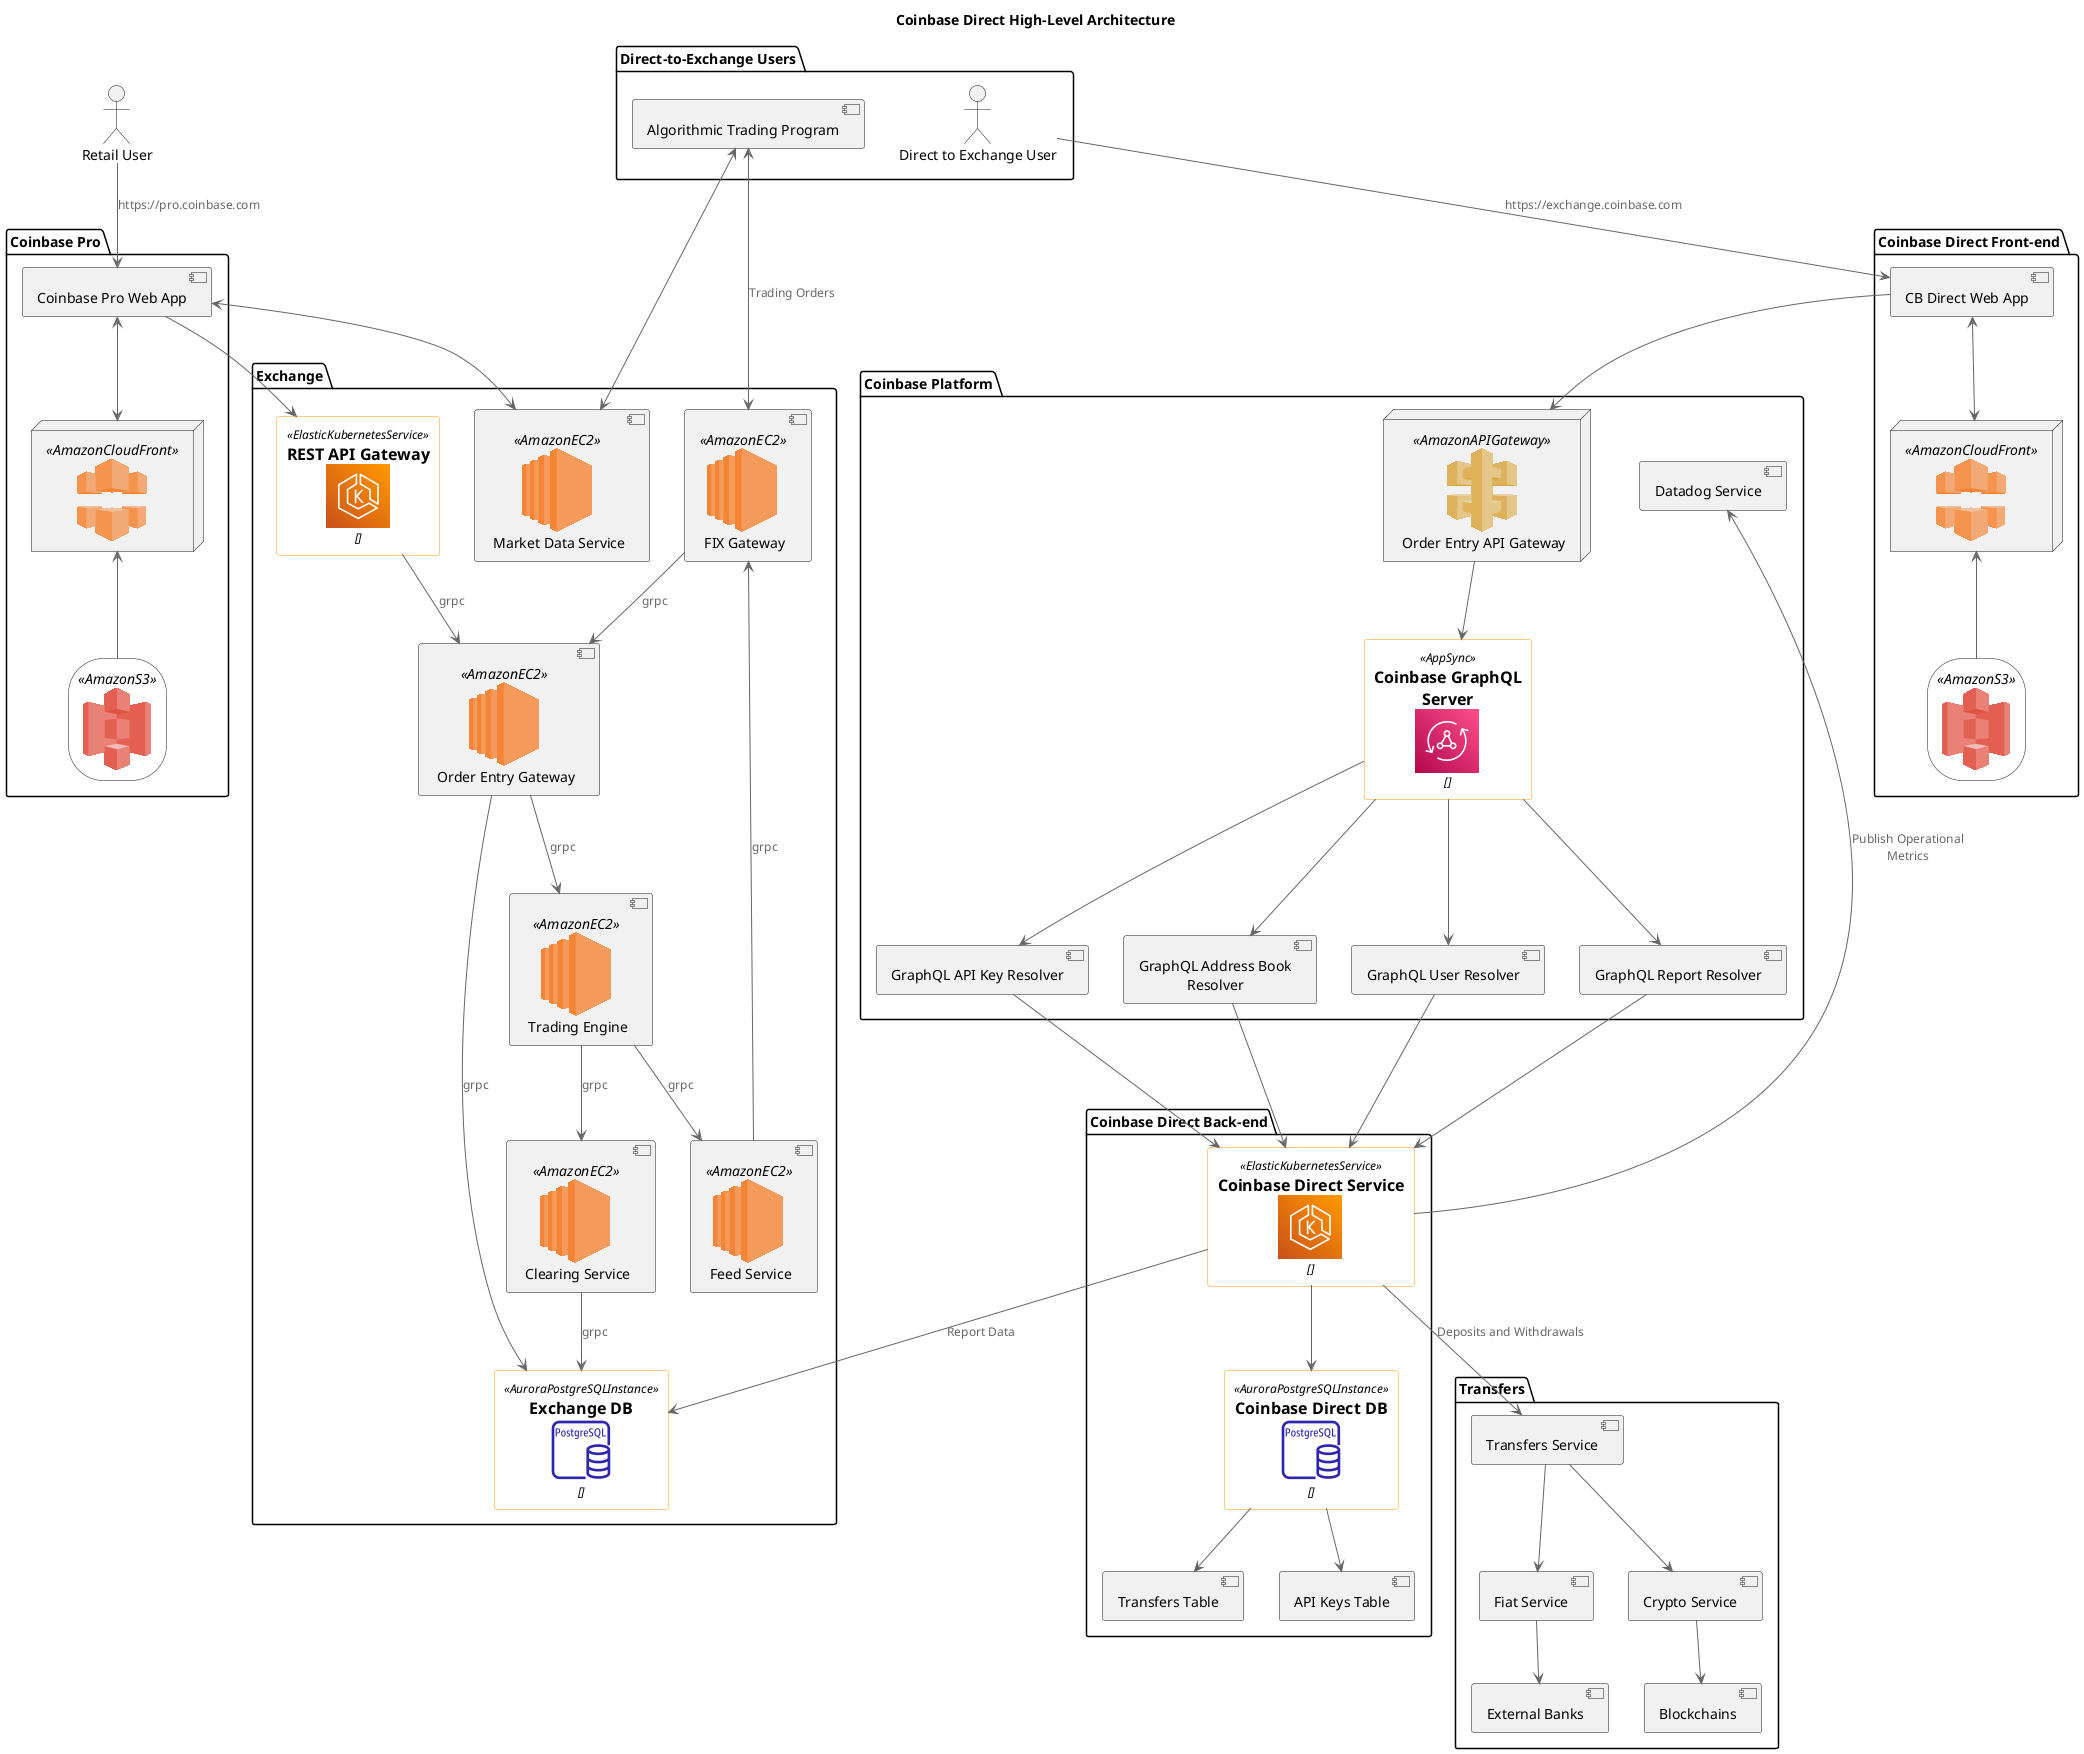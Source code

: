 @startuml Coinbase Direct High-Level System Design
!include <aws/common>
!include <aws/Storage/AmazonS3/AmazonS3>
!include <aws/Storage/AmazonS3/bucket/bucket>
!include <aws/NetworkingContentDelivery/AmazonCloudFront/AmazonCloudFront>
!include <aws/ApplicationServices/AmazonAPIGateway/AmazonAPIGateway>
!include <awslib14/AWSCommon>
!include <awslib14/ApplicationIntegration/AppSync>
!include <awslib14/Containers/ElasticKubernetesService>
!include <awslib14/Database/AuroraPostgreSQLInstance>
!include <aws/Compute/AmazonEC2/AmazonEC2>
!include <office/Services/3rd_party_service>

title Coinbase Direct High-Level Architecture
actor "Retail User" as RUser
top to bottom direction

package "Direct-to-Exchange Users" {
    actor "Direct to Exchange User" as DTEUser
    [Algorithmic Trading Program]
}

package "Coinbase Direct Front-end" {
    AMAZONS3(cbds3)
    AMAZONCLOUDFRONT(cbdcf)

    DTEUser --> [CB Direct Web App] : https://exchange.coinbase.com
    [CB Direct Web App] <--> cbdcf
    cbdcf <-- cbds3
}

package "Coinbase Pro" {
    AMAZONS3(pros3)
    AMAZONCLOUDFRONT(procf)
    
    RUser --> [Coinbase Pro Web App] : https://pro.coinbase.com
    [Coinbase Pro Web App] <--> procf
    procf <-- pros3
}

package "Coinbase Platform" {
    AMAZONAPIGATEWAY(OrderEntryAPIGateway, "Order Entry API Gateway")
    AppSync(CoinbaseGraphQL, "Coinbase GraphQL Server", "")
'    OFF_3RD_PARTY_SERVICE(datadog)

    [CB Direct Web App] --> OrderEntryAPIGateway
    OrderEntryAPIGateway --> CoinbaseGraphQL
    CoinbaseGraphQL --> [GraphQL User Resolver]
    CoinbaseGraphQL --> [GraphQL Report Resolver]
    CoinbaseGraphQL --> [GraphQL API Key Resolver]
    CoinbaseGraphQL --> [GraphQL Address Book Resolver] 

    [Datadog Service]
   
}

package "Coinbase Direct Back-end" {
    ElasticKubernetesService(cbd_k8s, "Coinbase Direct Service", "")
    [GraphQL User Resolver] --> cbd_k8s
    [GraphQL Report Resolver] --> cbd_k8s
    [GraphQL API Key Resolver] --> cbd_k8s
    [GraphQL Address Book Resolver] --> cbd_k8s

    AuroraPostgreSQLInstance(cbd_db, "Coinbase Direct DB", "")

    cbd_k8s --> cbd_db
    cbd_k8s --> [Datadog Service] : Publish Operational Metrics
    cbd_db --> [Transfers Table]
    cbd_db --> [API Keys Table] 
}

package Transfers {
    cbd_k8s --> [Transfers Service] : Deposits and Withdrawals
    [Transfers Service] --> [Fiat Service]
    [Fiat Service] --> [External Banks]
    [Transfers Service] --> [Crypto Service]
    [Crypto Service] --> [Blockchains]
}

package Exchange {
    together {
    ElasticKubernetesService(rest_k8s, "REST API Gateway", "")
    [Coinbase Pro Web App] --> rest_k8s

    AMAZONEC2(fix_ec2, "FIX Gateway")
    [Algorithmic Trading Program] <--> fix_ec2 : Trading Orders
    
    AMAZONEC2(md_ec2, "Market Data Service")
    [Coinbase Pro Web App] <--> md_ec2
    [Algorithmic Trading Program] <--> md_ec2
    }

    AMAZONEC2(oegw_ec2, "Order Entry Gateway")
    rest_k8s --> oegw_ec2 : grpc
    fix_ec2 --> oegw_ec2 : grpc

    AMAZONEC2(te_ec2, "Trading Engine")
    oegw_ec2 --> te_ec2 : grpc

    AMAZONEC2(fs_ec2, "Feed Service")
    te_ec2 --> fs_ec2 : grpc
    fs_ec2 --> fix_ec2 : grpc

    AMAZONEC2(cs_ec2, "Clearing Service")
    te_ec2 --> cs_ec2 : grpc

    AuroraPostgreSQLInstance(exch_db, "Exchange DB", "")
    cbd_k8s --> exch_db : Report Data
    oegw_ec2 --> exch_db : grpc
    cs_ec2 --> exch_db : grpc
}

@enduml